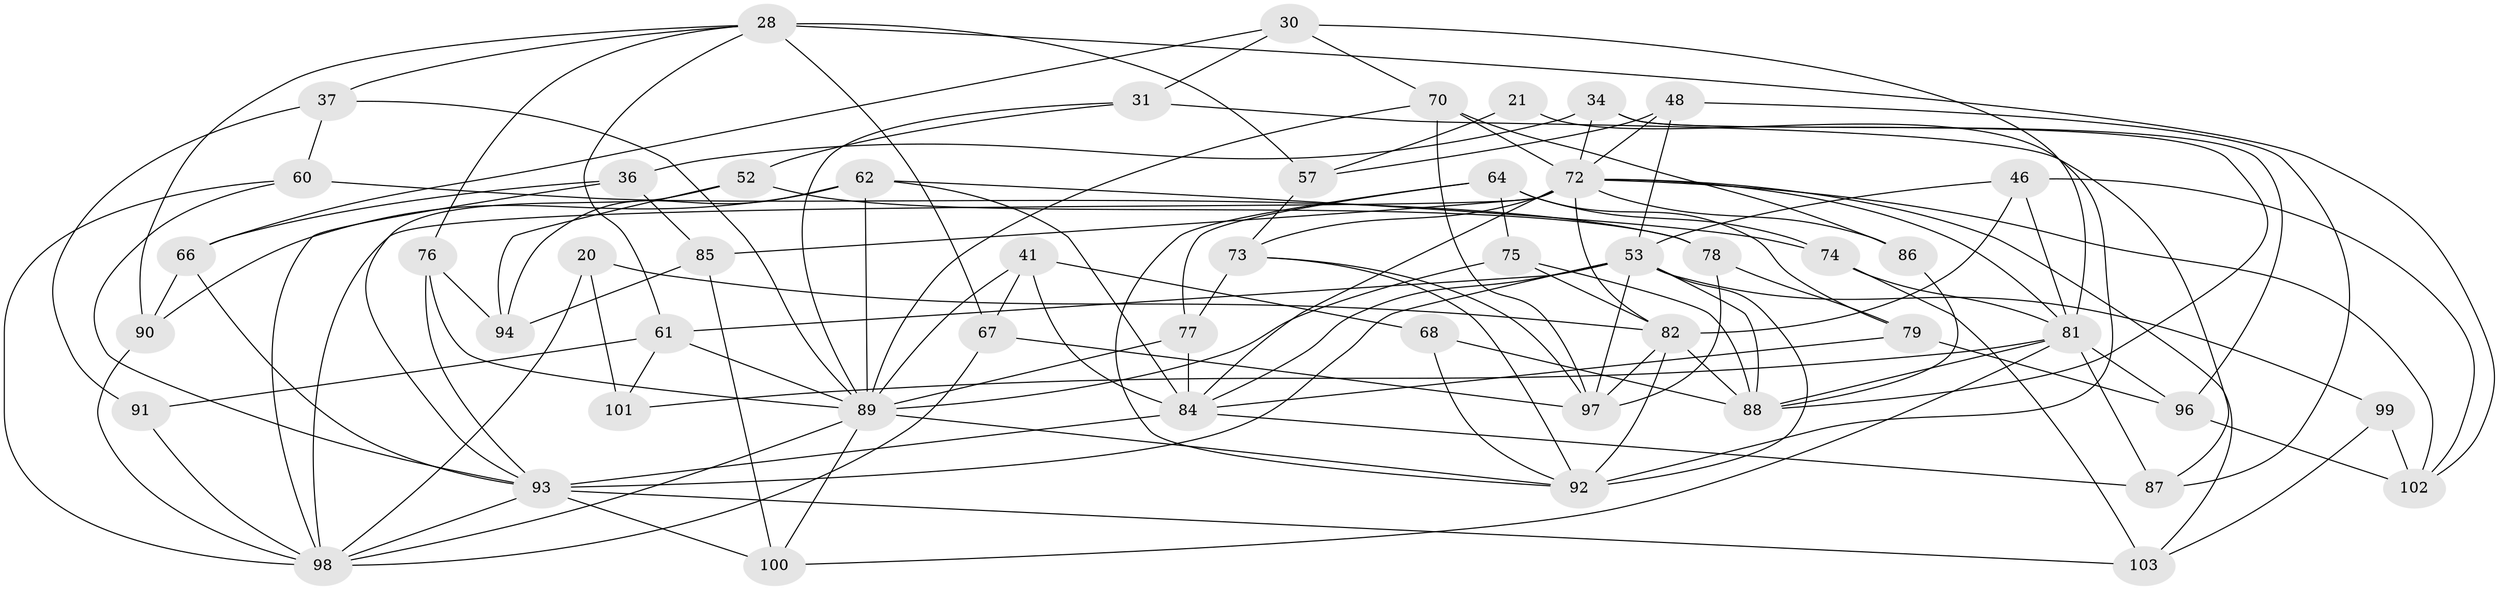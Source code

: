 // original degree distribution, {4: 1.0}
// Generated by graph-tools (version 1.1) at 2025/59/03/09/25 04:59:38]
// undirected, 51 vertices, 128 edges
graph export_dot {
graph [start="1"]
  node [color=gray90,style=filled];
  20 [super="+11"];
  21;
  28 [super="+16+17"];
  30;
  31;
  34;
  36;
  37;
  41 [super="+39"];
  46;
  48;
  52;
  53 [super="+32"];
  57 [super="+6"];
  60;
  61 [super="+22"];
  62 [super="+44"];
  64 [super="+12"];
  66;
  67;
  68;
  70 [super="+49+59"];
  72 [super="+4+10+15+71+63"];
  73 [super="+51"];
  74;
  75 [super="+54"];
  76;
  77;
  78;
  79;
  81 [super="+18+33+47"];
  82 [super="+43"];
  84 [super="+83+50"];
  85;
  86;
  87;
  88 [super="+2+80+27"];
  89 [super="+13+56+65"];
  90;
  91;
  92 [super="+24"];
  93 [super="+69"];
  94;
  96;
  97 [super="+25"];
  98 [super="+23+55+35"];
  99;
  100;
  101;
  102 [super="+95"];
  103;
  20 -- 101 [weight=2];
  20 -- 82 [weight=3];
  20 -- 98;
  21 -- 92 [weight=2];
  21 -- 57 [weight=2];
  28 -- 102;
  28 -- 61;
  28 -- 57 [weight=2];
  28 -- 37;
  28 -- 76;
  28 -- 90;
  28 -- 67;
  30 -- 66;
  30 -- 31;
  30 -- 70;
  30 -- 81;
  31 -- 52;
  31 -- 87;
  31 -- 89;
  34 -- 88;
  34 -- 96;
  34 -- 36;
  34 -- 72;
  36 -- 85;
  36 -- 66;
  36 -- 98;
  37 -- 91;
  37 -- 60;
  37 -- 89;
  41 -- 84 [weight=2];
  41 -- 68 [weight=2];
  41 -- 67;
  41 -- 89;
  46 -- 82;
  46 -- 102;
  46 -- 53;
  46 -- 81;
  48 -- 53;
  48 -- 87;
  48 -- 57;
  48 -- 72;
  52 -- 94;
  52 -- 93;
  52 -- 78;
  53 -- 88 [weight=2];
  53 -- 97;
  53 -- 99;
  53 -- 92;
  53 -- 61;
  53 -- 84;
  53 -- 93;
  57 -- 73;
  60 -- 78;
  60 -- 98;
  60 -- 93;
  61 -- 91 [weight=2];
  61 -- 101;
  61 -- 89;
  62 -- 94;
  62 -- 90;
  62 -- 84 [weight=2];
  62 -- 89;
  62 -- 74;
  64 -- 74;
  64 -- 79;
  64 -- 75 [weight=2];
  64 -- 92;
  64 -- 77;
  66 -- 90;
  66 -- 93;
  67 -- 98;
  67 -- 97;
  68 -- 88;
  68 -- 92;
  70 -- 86 [weight=2];
  70 -- 89 [weight=2];
  70 -- 72 [weight=2];
  70 -- 97;
  72 -- 84 [weight=2];
  72 -- 102;
  72 -- 103;
  72 -- 86;
  72 -- 82 [weight=3];
  72 -- 73 [weight=2];
  72 -- 85;
  72 -- 81;
  72 -- 98 [weight=2];
  73 -- 92;
  73 -- 77;
  73 -- 97;
  74 -- 81;
  74 -- 103;
  75 -- 88 [weight=2];
  75 -- 89;
  75 -- 82;
  76 -- 94;
  76 -- 89;
  76 -- 93;
  77 -- 89;
  77 -- 84;
  78 -- 97;
  78 -- 79;
  79 -- 96;
  79 -- 84;
  81 -- 96;
  81 -- 101;
  81 -- 87;
  81 -- 88 [weight=2];
  81 -- 100;
  82 -- 92 [weight=2];
  82 -- 88;
  82 -- 97;
  84 -- 87;
  84 -- 93 [weight=2];
  85 -- 94;
  85 -- 100;
  86 -- 88;
  89 -- 92 [weight=2];
  89 -- 100;
  89 -- 98;
  90 -- 98;
  91 -- 98;
  93 -- 98;
  93 -- 100;
  93 -- 103;
  96 -- 102;
  99 -- 102 [weight=2];
  99 -- 103;
}
